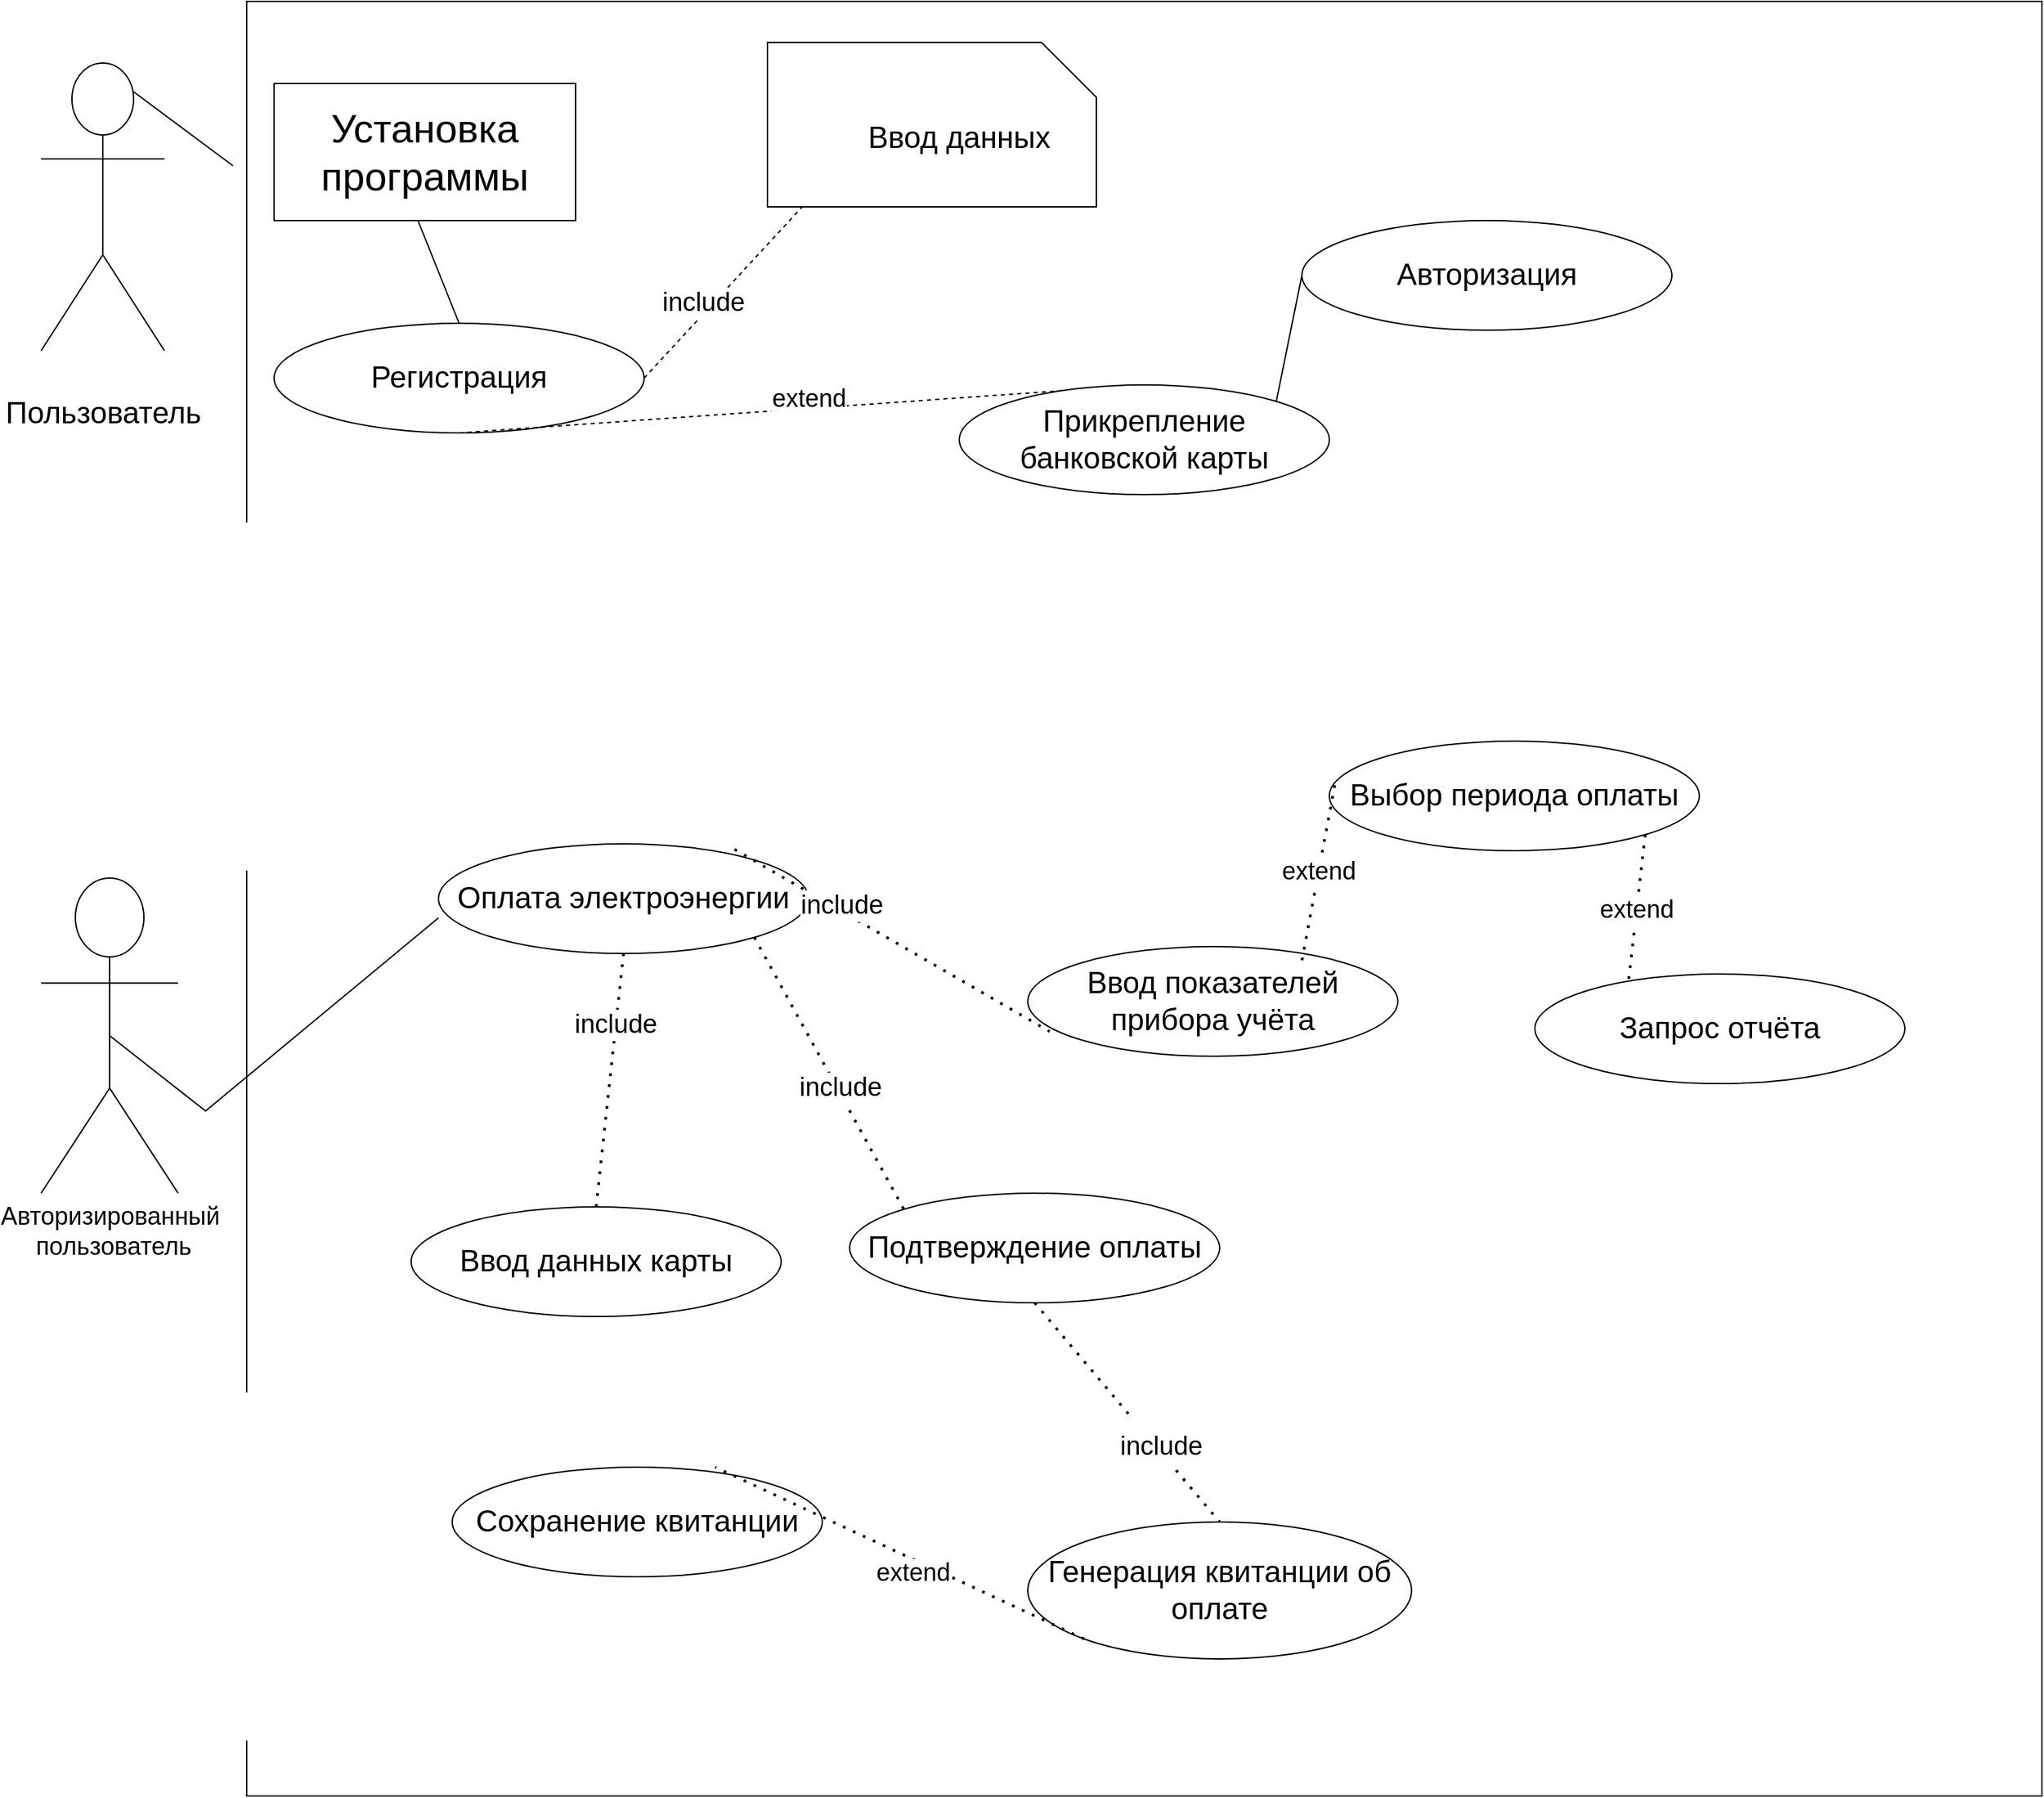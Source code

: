 <mxfile version="20.6.0" type="device" pages="2"><diagram id="qz6DvSq_LEGra29VIrC-" name="Page-1"><mxGraphModel dx="1781" dy="1009" grid="1" gridSize="10" guides="1" tooltips="1" connect="1" arrows="1" fold="1" page="1" pageScale="1" pageWidth="827" pageHeight="1169" math="0" shadow="0"><root><mxCell id="0"/><mxCell id="1" parent="0"/><mxCell id="3XG9XFxh2KTxFfihxfj_-5" value="" style="whiteSpace=wrap;html=1;aspect=fixed;" parent="1" vertex="1"><mxGeometry x="240" y="50" width="1310" height="1310" as="geometry"/></mxCell><mxCell id="3XG9XFxh2KTxFfihxfj_-1" value="&lt;span style=&quot;font-size: 22px&quot;&gt;&lt;br&gt;Пользователь&lt;br&gt;&lt;br&gt;&lt;/span&gt;" style="shape=umlActor;verticalLabelPosition=bottom;verticalAlign=top;html=1;outlineConnect=0;" parent="1" vertex="1"><mxGeometry x="90" y="95" width="90" height="210" as="geometry"/></mxCell><mxCell id="3XG9XFxh2KTxFfihxfj_-2" value="&lt;font style=&quot;font-size: 18px&quot;&gt;Авторизированный&lt;br&gt;&amp;nbsp;пользователь&lt;/font&gt;" style="shape=umlActor;verticalLabelPosition=bottom;verticalAlign=top;html=1;outlineConnect=0;" parent="1" vertex="1"><mxGeometry x="90" y="690" width="100" height="230" as="geometry"/></mxCell><mxCell id="3XG9XFxh2KTxFfihxfj_-69" value="" style="endArrow=none;html=1;rounded=0;fontSize=22;entryX=0;entryY=0.5;entryDx=0;entryDy=0;exitX=0.75;exitY=0.1;exitDx=0;exitDy=0;exitPerimeter=0;" parent="1" source="3XG9XFxh2KTxFfihxfj_-1" edge="1"><mxGeometry width="50" height="50" relative="1" as="geometry"><mxPoint x="60" y="150" as="sourcePoint"/><mxPoint x="230.0" y="170" as="targetPoint"/><Array as="points"/></mxGeometry></mxCell><mxCell id="3XG9XFxh2KTxFfihxfj_-70" value="" style="endArrow=none;html=1;rounded=0;fontSize=22;entryX=0.5;entryY=0;entryDx=0;entryDy=0;" parent="1" target="3XG9XFxh2KTxFfihxfj_-71" edge="1"><mxGeometry width="50" height="50" relative="1" as="geometry"><mxPoint x="365" y="210" as="sourcePoint"/><mxPoint x="280" y="230" as="targetPoint"/></mxGeometry></mxCell><mxCell id="3XG9XFxh2KTxFfihxfj_-71" value="&lt;span style=&quot;font-style: normal; font-weight: normal;&quot;&gt;Регистрация&lt;/span&gt;" style="ellipse;whiteSpace=wrap;html=1;fontSize=22;fontStyle=3" parent="1" vertex="1"><mxGeometry x="260" y="285" width="270" height="80" as="geometry"/></mxCell><mxCell id="3XG9XFxh2KTxFfihxfj_-74" value="" style="endArrow=none;html=1;rounded=0;fontSize=22;exitX=1;exitY=0.5;exitDx=0;exitDy=0;dashed=1;entryX=0;entryY=0.5;entryDx=0;entryDy=0;" parent="1" source="3XG9XFxh2KTxFfihxfj_-71" edge="1"><mxGeometry width="50" height="50" relative="1" as="geometry"><mxPoint x="540" y="340" as="sourcePoint"/><mxPoint x="650" y="195" as="targetPoint"/></mxGeometry></mxCell><mxCell id="3XG9XFxh2KTxFfihxfj_-116" value="include" style="edgeLabel;html=1;align=center;verticalAlign=middle;resizable=0;points=[];fontSize=19;" parent="3XG9XFxh2KTxFfihxfj_-74" vertex="1" connectable="0"><mxGeometry x="-0.221" y="6" relative="1" as="geometry"><mxPoint as="offset"/></mxGeometry></mxCell><mxCell id="3XG9XFxh2KTxFfihxfj_-80" value="" style="endArrow=none;html=1;rounded=0;fontSize=22;entryX=0.5;entryY=1;entryDx=0;entryDy=0;exitX=0.5;exitY=0;exitDx=0;exitDy=0;dashed=1;" parent="1" source="3XG9XFxh2KTxFfihxfj_-79" target="3XG9XFxh2KTxFfihxfj_-71" edge="1"><mxGeometry width="50" height="50" relative="1" as="geometry"><mxPoint x="440" y="350" as="sourcePoint"/><mxPoint x="490" y="300" as="targetPoint"/></mxGeometry></mxCell><mxCell id="3XG9XFxh2KTxFfihxfj_-81" value="" style="endArrow=none;html=1;rounded=0;fontSize=18;exitX=0.5;exitY=0.5;exitDx=0;exitDy=0;exitPerimeter=0;entryX=0;entryY=0.675;entryDx=0;entryDy=0;entryPerimeter=0;" parent="1" source="3XG9XFxh2KTxFfihxfj_-2" target="3XG9XFxh2KTxFfihxfj_-82" edge="1"><mxGeometry width="50" height="50" relative="1" as="geometry"><mxPoint x="730" y="670" as="sourcePoint"/><mxPoint x="220" y="840" as="targetPoint"/><Array as="points"><mxPoint x="210" y="860"/></Array></mxGeometry></mxCell><mxCell id="3XG9XFxh2KTxFfihxfj_-82" value="&lt;span style=&quot;font-weight: normal; font-style: normal;&quot;&gt;Оплата электроэнергии&lt;span style=&quot;color: rgba(0, 0, 0, 0); font-family: monospace; font-size: 0px; text-align: start;&quot;&gt;%3CmxGraphModel%3E%3Croot%3E%3CmxCell%20id%3D%220%22%2F%3E%3CmxCell%20id%3D%221%22%20parent%3D%220%22%2F%3E%3CmxCell%20id%3D%222%22%20value%3D%22%D0%9F%D1%80%D0%B8%D0%BA%D1%80%D0%B5%D0%BF%D0%BB%D0%B5%D0%BD%D0%B8%D0%B5%20%D0%B1%D0%B0%D0%BD%D0%BA%D0%BE%D0%B2%D1%81%D0%BA%D0%BE%D0%B9%20%D0%BA%D0%B0%D1%80%D1%82%D1%8B%22%20style%3D%22ellipse%3BwhiteSpace%3Dwrap%3Bhtml%3D1%3BfontSize%3D22%3B%22%20vertex%3D%221%22%20parent%3D%221%22%3E%3CmxGeometry%20x%3D%22190%22%20y%3D%22370%22%20width%3D%22270%22%20height%3D%2280%22%20as%3D%22geometry%22%2F%3E%3C%2FmxCell%3E%3C%2Froot%3E%3C%2FmxGraphModel%3E&lt;/span&gt;&lt;/span&gt;" style="ellipse;whiteSpace=wrap;html=1;fontSize=22;fontStyle=3" parent="1" vertex="1"><mxGeometry x="380" y="665" width="270" height="80" as="geometry"/></mxCell><mxCell id="3XG9XFxh2KTxFfihxfj_-83" value="Ввод показателей прибора учёта" style="ellipse;whiteSpace=wrap;html=1;fontSize=22;" parent="1" vertex="1"><mxGeometry x="810" y="740" width="270" height="80" as="geometry"/></mxCell><mxCell id="3XG9XFxh2KTxFfihxfj_-84" value="" style="endArrow=none;dashed=1;html=1;dashPattern=1 3;strokeWidth=2;rounded=0;fontSize=18;entryX=0.059;entryY=0.775;entryDx=0;entryDy=0;exitX=0.8;exitY=0.05;exitDx=0;exitDy=0;exitPerimeter=0;entryPerimeter=0;" parent="1" source="3XG9XFxh2KTxFfihxfj_-82" target="3XG9XFxh2KTxFfihxfj_-83" edge="1"><mxGeometry width="50" height="50" relative="1" as="geometry"><mxPoint x="440" y="810" as="sourcePoint"/><mxPoint x="490" y="760" as="targetPoint"/></mxGeometry></mxCell><mxCell id="3XG9XFxh2KTxFfihxfj_-117" value="include" style="edgeLabel;html=1;align=center;verticalAlign=middle;resizable=0;points=[];fontSize=19;" parent="3XG9XFxh2KTxFfihxfj_-84" vertex="1" connectable="0"><mxGeometry x="-0.343" y="4" relative="1" as="geometry"><mxPoint as="offset"/></mxGeometry></mxCell><mxCell id="3XG9XFxh2KTxFfihxfj_-85" value="Выбор периода оплаты" style="ellipse;whiteSpace=wrap;html=1;fontSize=22;" parent="1" vertex="1"><mxGeometry x="1030" y="590" width="270" height="80" as="geometry"/></mxCell><mxCell id="3XG9XFxh2KTxFfihxfj_-87" value="Запрос отчёта" style="ellipse;whiteSpace=wrap;html=1;fontSize=22;" parent="1" vertex="1"><mxGeometry x="1180" y="760" width="270" height="80" as="geometry"/></mxCell><mxCell id="3XG9XFxh2KTxFfihxfj_-89" value="Ввод данных карты" style="ellipse;whiteSpace=wrap;html=1;fontSize=22;" parent="1" vertex="1"><mxGeometry x="360" y="930" width="270" height="80" as="geometry"/></mxCell><mxCell id="3XG9XFxh2KTxFfihxfj_-91" value="Подтверждение оплаты" style="ellipse;whiteSpace=wrap;html=1;fontSize=22;" parent="1" vertex="1"><mxGeometry x="680" y="920" width="270" height="80" as="geometry"/></mxCell><mxCell id="3XG9XFxh2KTxFfihxfj_-92" value="" style="endArrow=none;dashed=1;html=1;dashPattern=1 3;strokeWidth=2;rounded=0;fontSize=18;entryX=0;entryY=0;entryDx=0;entryDy=0;exitX=1;exitY=1;exitDx=0;exitDy=0;" parent="1" source="3XG9XFxh2KTxFfihxfj_-82" target="3XG9XFxh2KTxFfihxfj_-91" edge="1"><mxGeometry width="50" height="50" relative="1" as="geometry"><mxPoint x="420" y="1200.0" as="sourcePoint"/><mxPoint x="470" y="1150" as="targetPoint"/></mxGeometry></mxCell><mxCell id="3XG9XFxh2KTxFfihxfj_-118" value="include" style="edgeLabel;html=1;align=center;verticalAlign=middle;resizable=0;points=[];fontSize=19;" parent="3XG9XFxh2KTxFfihxfj_-92" vertex="1" connectable="0"><mxGeometry x="0.111" y="2" relative="1" as="geometry"><mxPoint as="offset"/></mxGeometry></mxCell><mxCell id="3XG9XFxh2KTxFfihxfj_-93" value="Генерация квитанции об оплате" style="ellipse;whiteSpace=wrap;html=1;fontSize=22;" parent="1" vertex="1"><mxGeometry x="810" y="1160" width="280" height="100" as="geometry"/></mxCell><mxCell id="3XG9XFxh2KTxFfihxfj_-94" value="" style="endArrow=none;dashed=1;html=1;dashPattern=1 3;strokeWidth=2;rounded=0;fontSize=18;entryX=0.5;entryY=0;entryDx=0;entryDy=0;exitX=0.5;exitY=1;exitDx=0;exitDy=0;" parent="1" source="3XG9XFxh2KTxFfihxfj_-91" target="3XG9XFxh2KTxFfihxfj_-93" edge="1"><mxGeometry width="50" height="50" relative="1" as="geometry"><mxPoint x="229" y="1340.0" as="sourcePoint"/><mxPoint x="279" y="1290" as="targetPoint"/></mxGeometry></mxCell><mxCell id="3XG9XFxh2KTxFfihxfj_-113" value="&lt;font style=&quot;font-size: 19px;&quot;&gt;include&lt;/font&gt;" style="edgeLabel;html=1;align=center;verticalAlign=middle;resizable=0;points=[];fontSize=29;" parent="3XG9XFxh2KTxFfihxfj_-94" vertex="1" connectable="0"><mxGeometry x="0.3" y="5" relative="1" as="geometry"><mxPoint as="offset"/></mxGeometry></mxCell><mxCell id="3XG9XFxh2KTxFfihxfj_-95" value="&lt;span style=&quot;font-weight: normal; font-style: normal;&quot;&gt;Сохранение квитанции&lt;/span&gt;" style="ellipse;whiteSpace=wrap;html=1;fontSize=22;fontStyle=3" parent="1" vertex="1"><mxGeometry x="390" y="1120" width="270" height="80" as="geometry"/></mxCell><mxCell id="3XG9XFxh2KTxFfihxfj_-99" value="" style="endArrow=none;dashed=1;html=1;dashPattern=1 3;strokeWidth=2;rounded=0;fontSize=18;entryX=0.711;entryY=0;entryDx=0;entryDy=0;exitX=0;exitY=1;exitDx=0;exitDy=0;entryPerimeter=0;" parent="1" source="3XG9XFxh2KTxFfihxfj_-93" target="3XG9XFxh2KTxFfihxfj_-95" edge="1"><mxGeometry width="50" height="50" relative="1" as="geometry"><mxPoint x="396.0" y="1180" as="sourcePoint"/><mxPoint x="340" y="1280" as="targetPoint"/></mxGeometry></mxCell><mxCell id="3XG9XFxh2KTxFfihxfj_-104" value="extend" style="edgeLabel;html=1;align=center;verticalAlign=middle;resizable=0;points=[];fontSize=18;" parent="3XG9XFxh2KTxFfihxfj_-99" vertex="1" connectable="0"><mxGeometry x="-0.189" y="6" relative="1" as="geometry"><mxPoint x="-13" y="-3" as="offset"/></mxGeometry></mxCell><mxCell id="3XG9XFxh2KTxFfihxfj_-101" value="&lt;span style=&quot;font-weight: normal; font-style: normal;&quot;&gt;Авторизация&lt;/span&gt;" style="ellipse;whiteSpace=wrap;html=1;fontSize=22;fontStyle=3" parent="1" vertex="1"><mxGeometry x="1010" y="210" width="270" height="80" as="geometry"/></mxCell><mxCell id="3XG9XFxh2KTxFfihxfj_-103" value="" style="endArrow=none;html=1;rounded=0;fontSize=22;entryX=0;entryY=0.5;entryDx=0;entryDy=0;exitX=0.813;exitY=0.876;exitDx=0;exitDy=0;exitPerimeter=0;" parent="1" source="3XG9XFxh2KTxFfihxfj_-79" target="3XG9XFxh2KTxFfihxfj_-101" edge="1"><mxGeometry width="50" height="50" relative="1" as="geometry"><mxPoint x="880" y="500" as="sourcePoint"/><mxPoint x="1071.934" y="548.067" as="targetPoint"/></mxGeometry></mxCell><mxCell id="3XG9XFxh2KTxFfihxfj_-105" value="extend" style="edgeLabel;html=1;align=center;verticalAlign=middle;resizable=0;points=[];fontSize=18;" parent="1" vertex="1" connectable="0"><mxGeometry x="650.004" y="340.004" as="geometry"/></mxCell><mxCell id="3XG9XFxh2KTxFfihxfj_-106" value="extend" style="endArrow=none;dashed=1;html=1;dashPattern=1 3;strokeWidth=2;rounded=0;fontSize=18;entryX=0.252;entryY=0.1;entryDx=0;entryDy=0;exitX=1;exitY=1;exitDx=0;exitDy=0;entryPerimeter=0;" parent="1" source="3XG9XFxh2KTxFfihxfj_-85" target="3XG9XFxh2KTxFfihxfj_-87" edge="1"><mxGeometry width="50" height="50" relative="1" as="geometry"><mxPoint x="1120" y="690" as="sourcePoint"/><mxPoint x="810" y="730" as="targetPoint"/></mxGeometry></mxCell><mxCell id="3XG9XFxh2KTxFfihxfj_-108" value="extend" style="endArrow=none;dashed=1;html=1;dashPattern=1 3;strokeWidth=2;rounded=0;fontSize=18;entryX=0.016;entryY=0.379;entryDx=0;entryDy=0;exitX=0.741;exitY=0.125;exitDx=0;exitDy=0;entryPerimeter=0;exitPerimeter=0;" parent="1" source="3XG9XFxh2KTxFfihxfj_-83" target="3XG9XFxh2KTxFfihxfj_-85" edge="1"><mxGeometry width="50" height="50" relative="1" as="geometry"><mxPoint x="825.0" y="620.0" as="sourcePoint"/><mxPoint x="865.0" y="680.0" as="targetPoint"/></mxGeometry></mxCell><mxCell id="3XG9XFxh2KTxFfihxfj_-110" value="&lt;font style=&quot;font-size: 29px;&quot;&gt;Установка программы&lt;/font&gt;" style="rounded=0;whiteSpace=wrap;html=1;fontSize=18;" parent="1" vertex="1"><mxGeometry x="260" y="110" width="220" height="100" as="geometry"/></mxCell><mxCell id="3XG9XFxh2KTxFfihxfj_-120" value="" style="endArrow=none;dashed=1;html=1;dashPattern=1 3;strokeWidth=2;rounded=0;fontSize=19;exitX=0.5;exitY=1;exitDx=0;exitDy=0;entryX=0.5;entryY=0;entryDx=0;entryDy=0;" parent="1" source="3XG9XFxh2KTxFfihxfj_-82" target="3XG9XFxh2KTxFfihxfj_-89" edge="1"><mxGeometry width="50" height="50" relative="1" as="geometry"><mxPoint x="790" y="700" as="sourcePoint"/><mxPoint x="840" y="650" as="targetPoint"/></mxGeometry></mxCell><mxCell id="3XG9XFxh2KTxFfihxfj_-121" value="include" style="edgeLabel;html=1;align=center;verticalAlign=middle;resizable=0;points=[];fontSize=19;" parent="3XG9XFxh2KTxFfihxfj_-120" vertex="1" connectable="0"><mxGeometry x="-0.423" relative="1" as="geometry"><mxPoint y="-1" as="offset"/></mxGeometry></mxCell><mxCell id="Rk5Aju45gvioQXza9Te1-4" value="" style="shape=card;whiteSpace=wrap;html=1;size=40;rotation=90;" parent="1" vertex="1"><mxGeometry x="680" y="20" width="120" height="240" as="geometry"/></mxCell><mxCell id="-3qLKo6sbaGxqEQCRK1O-6" value="&lt;font style=&quot;font-size: 22px&quot;&gt;Ввод данных&lt;/font&gt;" style="text;html=1;strokeColor=none;fillColor=none;align=center;verticalAlign=middle;whiteSpace=wrap;rounded=0;" parent="1" vertex="1"><mxGeometry x="650" y="140" width="220" height="20" as="geometry"/></mxCell><mxCell id="3XG9XFxh2KTxFfihxfj_-79" value="Прикрепление банковской карты" style="ellipse;whiteSpace=wrap;html=1;fontSize=22;" parent="1" vertex="1"><mxGeometry x="760" y="330" width="270" height="80" as="geometry"/></mxCell></root></mxGraphModel></diagram><diagram id="j3T0jhL2WVFKcUscc-gn" name="Page-1"><mxGraphModel><root><mxCell id="0"/><mxCell id="1" parent="0"/></root></mxGraphModel></diagram></mxfile>